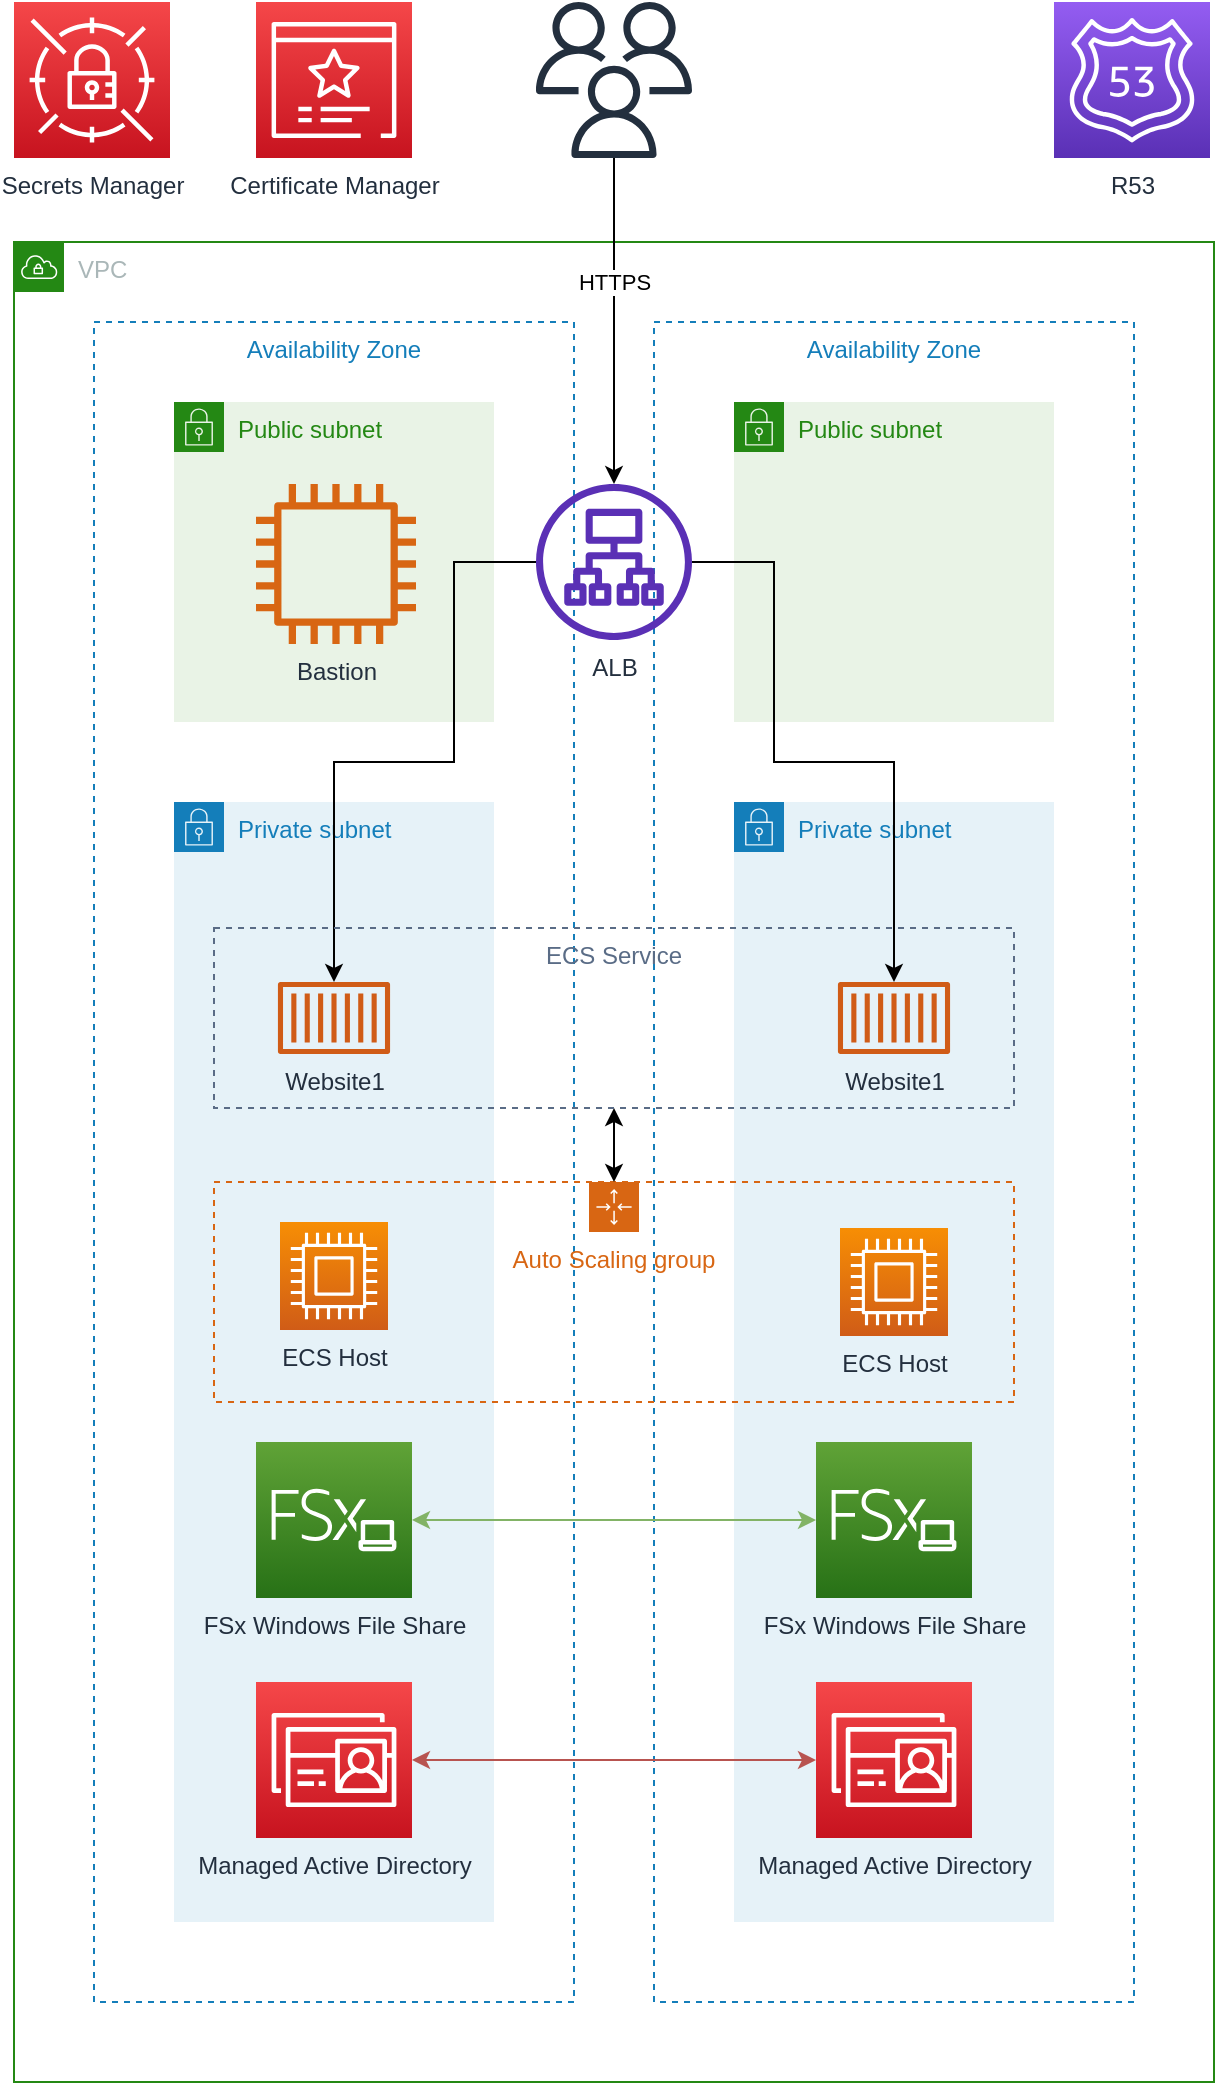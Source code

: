 <mxfile version="14.1.8" type="device"><diagram id="b8nLp0aj_8l7PoPpVjC_" name="Page-1"><mxGraphModel dx="2066" dy="1140" grid="1" gridSize="10" guides="1" tooltips="1" connect="1" arrows="1" fold="1" page="1" pageScale="1" pageWidth="1654" pageHeight="1169" math="0" shadow="0"><root><mxCell id="0"/><mxCell id="1" parent="0"/><mxCell id="IYjWLFw2t5RuF4kbSRXd-6" value="VPC" style="points=[[0,0],[0.25,0],[0.5,0],[0.75,0],[1,0],[1,0.25],[1,0.5],[1,0.75],[1,1],[0.75,1],[0.5,1],[0.25,1],[0,1],[0,0.75],[0,0.5],[0,0.25]];outlineConnect=0;gradientColor=none;html=1;whiteSpace=wrap;fontSize=12;fontStyle=0;shape=mxgraph.aws4.group;grIcon=mxgraph.aws4.group_vpc;strokeColor=#248814;fillColor=none;verticalAlign=top;align=left;spacingLeft=30;fontColor=#AAB7B8;dashed=0;" vertex="1" parent="1"><mxGeometry x="200" y="160" width="600" height="920" as="geometry"/></mxCell><mxCell id="IYjWLFw2t5RuF4kbSRXd-16" value="Availability Zone" style="fillColor=none;strokeColor=#147EBA;dashed=1;verticalAlign=top;fontStyle=0;fontColor=#147EBA;" vertex="1" parent="1"><mxGeometry x="520" y="200" width="240" height="840" as="geometry"/></mxCell><mxCell id="IYjWLFw2t5RuF4kbSRXd-18" value="Private subnet" style="points=[[0,0],[0.25,0],[0.5,0],[0.75,0],[1,0],[1,0.25],[1,0.5],[1,0.75],[1,1],[0.75,1],[0.5,1],[0.25,1],[0,1],[0,0.75],[0,0.5],[0,0.25]];outlineConnect=0;gradientColor=none;html=1;whiteSpace=wrap;fontSize=12;fontStyle=0;shape=mxgraph.aws4.group;grIcon=mxgraph.aws4.group_security_group;grStroke=0;strokeColor=#147EBA;fillColor=#E6F2F8;verticalAlign=top;align=left;spacingLeft=30;fontColor=#147EBA;dashed=0;" vertex="1" parent="1"><mxGeometry x="560" y="440" width="160" height="560" as="geometry"/></mxCell><mxCell id="IYjWLFw2t5RuF4kbSRXd-1" value="Availability Zone" style="fillColor=none;strokeColor=#147EBA;dashed=1;verticalAlign=top;fontStyle=0;fontColor=#147EBA;" vertex="1" parent="1"><mxGeometry x="240" y="200" width="240" height="840" as="geometry"/></mxCell><mxCell id="IYjWLFw2t5RuF4kbSRXd-4" value="Public subnet" style="points=[[0,0],[0.25,0],[0.5,0],[0.75,0],[1,0],[1,0.25],[1,0.5],[1,0.75],[1,1],[0.75,1],[0.5,1],[0.25,1],[0,1],[0,0.75],[0,0.5],[0,0.25]];outlineConnect=0;gradientColor=none;html=1;whiteSpace=wrap;fontSize=12;fontStyle=0;shape=mxgraph.aws4.group;grIcon=mxgraph.aws4.group_security_group;grStroke=0;strokeColor=#248814;fillColor=#E9F3E6;verticalAlign=top;align=left;spacingLeft=30;fontColor=#248814;dashed=0;" vertex="1" parent="1"><mxGeometry x="280" y="240" width="160" height="160" as="geometry"/></mxCell><mxCell id="IYjWLFw2t5RuF4kbSRXd-5" value="Private subnet" style="points=[[0,0],[0.25,0],[0.5,0],[0.75,0],[1,0],[1,0.25],[1,0.5],[1,0.75],[1,1],[0.75,1],[0.5,1],[0.25,1],[0,1],[0,0.75],[0,0.5],[0,0.25]];outlineConnect=0;gradientColor=none;html=1;whiteSpace=wrap;fontSize=12;fontStyle=0;shape=mxgraph.aws4.group;grIcon=mxgraph.aws4.group_security_group;grStroke=0;strokeColor=#147EBA;fillColor=#E6F2F8;verticalAlign=top;align=left;spacingLeft=30;fontColor=#147EBA;dashed=0;" vertex="1" parent="1"><mxGeometry x="280" y="440" width="160" height="560" as="geometry"/></mxCell><mxCell id="IYjWLFw2t5RuF4kbSRXd-7" value="Secrets Manager" style="outlineConnect=0;fontColor=#232F3E;gradientColor=#F54749;gradientDirection=north;fillColor=#C7131F;strokeColor=#ffffff;dashed=0;verticalLabelPosition=bottom;verticalAlign=top;align=center;html=1;fontSize=12;fontStyle=0;aspect=fixed;shape=mxgraph.aws4.resourceIcon;resIcon=mxgraph.aws4.secrets_manager;" vertex="1" parent="1"><mxGeometry x="200" y="40" width="78" height="78" as="geometry"/></mxCell><mxCell id="IYjWLFw2t5RuF4kbSRXd-9" value="R53" style="outlineConnect=0;fontColor=#232F3E;gradientColor=#945DF2;gradientDirection=north;fillColor=#5A30B5;strokeColor=#ffffff;dashed=0;verticalLabelPosition=bottom;verticalAlign=top;align=center;html=1;fontSize=12;fontStyle=0;aspect=fixed;shape=mxgraph.aws4.resourceIcon;resIcon=mxgraph.aws4.route_53;" vertex="1" parent="1"><mxGeometry x="720" y="40" width="78" height="78" as="geometry"/></mxCell><mxCell id="IYjWLFw2t5RuF4kbSRXd-38" value="" style="edgeStyle=orthogonalEdgeStyle;rounded=0;orthogonalLoop=1;jettySize=auto;html=1;startArrow=none;startFill=0;" edge="1" parent="1" source="IYjWLFw2t5RuF4kbSRXd-10" target="IYjWLFw2t5RuF4kbSRXd-28"><mxGeometry relative="1" as="geometry"><Array as="points"><mxPoint x="420" y="320"/><mxPoint x="420" y="420"/><mxPoint x="360" y="420"/></Array></mxGeometry></mxCell><mxCell id="IYjWLFw2t5RuF4kbSRXd-10" value="ALB" style="outlineConnect=0;fontColor=#232F3E;gradientColor=none;fillColor=#5A30B5;strokeColor=none;dashed=0;verticalLabelPosition=bottom;verticalAlign=top;align=center;html=1;fontSize=12;fontStyle=0;aspect=fixed;pointerEvents=1;shape=mxgraph.aws4.application_load_balancer;" vertex="1" parent="1"><mxGeometry x="461" y="281" width="78" height="78" as="geometry"/></mxCell><mxCell id="IYjWLFw2t5RuF4kbSRXd-11" value="Certificate Manager" style="outlineConnect=0;fontColor=#232F3E;gradientColor=#F54749;gradientDirection=north;fillColor=#C7131F;strokeColor=#ffffff;dashed=0;verticalLabelPosition=bottom;verticalAlign=top;align=center;html=1;fontSize=12;fontStyle=0;aspect=fixed;shape=mxgraph.aws4.resourceIcon;resIcon=mxgraph.aws4.certificate_manager_3;" vertex="1" parent="1"><mxGeometry x="321" y="40" width="78" height="78" as="geometry"/></mxCell><mxCell id="IYjWLFw2t5RuF4kbSRXd-12" value="FSx Windows File Share" style="outlineConnect=0;fontColor=#232F3E;gradientColor=#60A337;gradientDirection=north;fillColor=#277116;strokeColor=#ffffff;dashed=0;verticalLabelPosition=bottom;verticalAlign=top;align=center;html=1;fontSize=12;fontStyle=0;aspect=fixed;shape=mxgraph.aws4.resourceIcon;resIcon=mxgraph.aws4.fsx_for_windows_file_server;" vertex="1" parent="1"><mxGeometry x="321" y="760" width="78" height="78" as="geometry"/></mxCell><mxCell id="IYjWLFw2t5RuF4kbSRXd-14" value="Managed Active Directory" style="outlineConnect=0;fontColor=#232F3E;gradientColor=#F54749;gradientDirection=north;fillColor=#C7131F;strokeColor=#ffffff;dashed=0;verticalLabelPosition=bottom;verticalAlign=top;align=center;html=1;fontSize=12;fontStyle=0;aspect=fixed;shape=mxgraph.aws4.resourceIcon;resIcon=mxgraph.aws4.directory_service;" vertex="1" parent="1"><mxGeometry x="321" y="880" width="78" height="78" as="geometry"/></mxCell><mxCell id="IYjWLFw2t5RuF4kbSRXd-17" value="Public subnet" style="points=[[0,0],[0.25,0],[0.5,0],[0.75,0],[1,0],[1,0.25],[1,0.5],[1,0.75],[1,1],[0.75,1],[0.5,1],[0.25,1],[0,1],[0,0.75],[0,0.5],[0,0.25]];outlineConnect=0;gradientColor=none;html=1;whiteSpace=wrap;fontSize=12;fontStyle=0;shape=mxgraph.aws4.group;grIcon=mxgraph.aws4.group_security_group;grStroke=0;strokeColor=#248814;fillColor=#E9F3E6;verticalAlign=top;align=left;spacingLeft=30;fontColor=#248814;dashed=0;" vertex="1" parent="1"><mxGeometry x="560" y="240" width="160" height="160" as="geometry"/></mxCell><mxCell id="IYjWLFw2t5RuF4kbSRXd-19" value="FSx Windows File Share" style="outlineConnect=0;fontColor=#232F3E;gradientColor=#60A337;gradientDirection=north;fillColor=#277116;strokeColor=#ffffff;dashed=0;verticalLabelPosition=bottom;verticalAlign=top;align=center;html=1;fontSize=12;fontStyle=0;aspect=fixed;shape=mxgraph.aws4.resourceIcon;resIcon=mxgraph.aws4.fsx_for_windows_file_server;" vertex="1" parent="1"><mxGeometry x="601" y="760" width="78" height="78" as="geometry"/></mxCell><mxCell id="IYjWLFw2t5RuF4kbSRXd-21" value="Managed Active Directory" style="outlineConnect=0;fontColor=#232F3E;gradientColor=#F54749;gradientDirection=north;fillColor=#C7131F;strokeColor=#ffffff;dashed=0;verticalLabelPosition=bottom;verticalAlign=top;align=center;html=1;fontSize=12;fontStyle=0;aspect=fixed;shape=mxgraph.aws4.resourceIcon;resIcon=mxgraph.aws4.directory_service;" vertex="1" parent="1"><mxGeometry x="601" y="880" width="78" height="78" as="geometry"/></mxCell><mxCell id="IYjWLFw2t5RuF4kbSRXd-23" value="" style="edgeStyle=orthogonalEdgeStyle;rounded=0;orthogonalLoop=1;jettySize=auto;html=1;startArrow=classic;startFill=1;fillColor=#d5e8d4;strokeColor=#82b366;" edge="1" parent="1" source="IYjWLFw2t5RuF4kbSRXd-12" target="IYjWLFw2t5RuF4kbSRXd-19"><mxGeometry relative="1" as="geometry"><mxPoint x="479" y="799" as="targetPoint"/></mxGeometry></mxCell><mxCell id="IYjWLFw2t5RuF4kbSRXd-24" value="" style="edgeStyle=orthogonalEdgeStyle;rounded=0;orthogonalLoop=1;jettySize=auto;html=1;startArrow=classic;startFill=1;fillColor=#f8cecc;strokeColor=#b85450;" edge="1" parent="1" source="IYjWLFw2t5RuF4kbSRXd-14" target="IYjWLFw2t5RuF4kbSRXd-21"><mxGeometry relative="1" as="geometry"><mxPoint x="409" y="809" as="sourcePoint"/><mxPoint x="611" y="809" as="targetPoint"/></mxGeometry></mxCell><mxCell id="IYjWLFw2t5RuF4kbSRXd-27" value="Bastion" style="outlineConnect=0;fontColor=#232F3E;gradientColor=none;fillColor=#D86613;strokeColor=none;dashed=0;verticalLabelPosition=bottom;verticalAlign=top;align=center;html=1;fontSize=12;fontStyle=0;aspect=fixed;pointerEvents=1;shape=mxgraph.aws4.instance2;" vertex="1" parent="1"><mxGeometry x="321" y="281" width="80" height="80" as="geometry"/></mxCell><mxCell id="IYjWLFw2t5RuF4kbSRXd-15" value="Auto Scaling group" style="points=[[0,0],[0.25,0],[0.5,0],[0.75,0],[1,0],[1,0.25],[1,0.5],[1,0.75],[1,1],[0.75,1],[0.5,1],[0.25,1],[0,1],[0,0.75],[0,0.5],[0,0.25]];outlineConnect=0;gradientColor=none;html=1;whiteSpace=wrap;fontSize=12;fontStyle=0;shape=mxgraph.aws4.groupCenter;grIcon=mxgraph.aws4.group_auto_scaling_group;grStroke=1;strokeColor=#D86613;fillColor=none;verticalAlign=top;align=center;fontColor=#D86613;dashed=1;spacingTop=25;" vertex="1" parent="1"><mxGeometry x="300" y="630" width="400" height="110" as="geometry"/></mxCell><mxCell id="IYjWLFw2t5RuF4kbSRXd-13" value="ECS Host" style="outlineConnect=0;fontColor=#232F3E;gradientColor=#F78E04;gradientDirection=north;fillColor=#D05C17;strokeColor=#ffffff;dashed=0;verticalLabelPosition=bottom;verticalAlign=top;align=center;html=1;fontSize=12;fontStyle=0;aspect=fixed;shape=mxgraph.aws4.resourceIcon;resIcon=mxgraph.aws4.compute;" vertex="1" parent="1"><mxGeometry x="333" y="650" width="54" height="54" as="geometry"/></mxCell><mxCell id="IYjWLFw2t5RuF4kbSRXd-30" value="ECS Host" style="outlineConnect=0;fontColor=#232F3E;gradientColor=#F78E04;gradientDirection=north;fillColor=#D05C17;strokeColor=#ffffff;dashed=0;verticalLabelPosition=bottom;verticalAlign=top;align=center;html=1;fontSize=12;fontStyle=0;aspect=fixed;shape=mxgraph.aws4.resourceIcon;resIcon=mxgraph.aws4.compute;" vertex="1" parent="1"><mxGeometry x="613" y="653" width="54" height="54" as="geometry"/></mxCell><mxCell id="IYjWLFw2t5RuF4kbSRXd-35" value="" style="edgeStyle=orthogonalEdgeStyle;rounded=0;orthogonalLoop=1;jettySize=auto;html=1;startArrow=classic;startFill=1;" edge="1" parent="1" source="IYjWLFw2t5RuF4kbSRXd-32" target="IYjWLFw2t5RuF4kbSRXd-15"><mxGeometry relative="1" as="geometry"/></mxCell><mxCell id="IYjWLFw2t5RuF4kbSRXd-32" value="ECS Service" style="fillColor=none;strokeColor=#5A6C86;dashed=1;verticalAlign=top;fontStyle=0;fontColor=#5A6C86;" vertex="1" parent="1"><mxGeometry x="300" y="503" width="400" height="90" as="geometry"/></mxCell><mxCell id="IYjWLFw2t5RuF4kbSRXd-28" value="Website1" style="outlineConnect=0;fontColor=#232F3E;gradientColor=none;fillColor=#D05C17;strokeColor=none;dashed=0;verticalLabelPosition=bottom;verticalAlign=top;align=center;html=1;fontSize=12;fontStyle=0;aspect=fixed;pointerEvents=1;shape=mxgraph.aws4.container_1;" vertex="1" parent="1"><mxGeometry x="331.92" y="530" width="56.16" height="36" as="geometry"/></mxCell><mxCell id="IYjWLFw2t5RuF4kbSRXd-33" value="Website1" style="outlineConnect=0;fontColor=#232F3E;gradientColor=none;fillColor=#D05C17;strokeColor=none;dashed=0;verticalLabelPosition=bottom;verticalAlign=top;align=center;html=1;fontSize=12;fontStyle=0;aspect=fixed;pointerEvents=1;shape=mxgraph.aws4.container_1;" vertex="1" parent="1"><mxGeometry x="611.92" y="530" width="56.16" height="36" as="geometry"/></mxCell><mxCell id="IYjWLFw2t5RuF4kbSRXd-39" value="" style="edgeStyle=orthogonalEdgeStyle;rounded=0;orthogonalLoop=1;jettySize=auto;html=1;startArrow=none;startFill=0;" edge="1" parent="1" source="IYjWLFw2t5RuF4kbSRXd-10" target="IYjWLFw2t5RuF4kbSRXd-33"><mxGeometry relative="1" as="geometry"><mxPoint x="510" y="369" as="sourcePoint"/><mxPoint x="370" y="540.031" as="targetPoint"/><Array as="points"><mxPoint x="580" y="320"/><mxPoint x="580" y="420"/><mxPoint x="640" y="420"/></Array></mxGeometry></mxCell><mxCell id="IYjWLFw2t5RuF4kbSRXd-41" value="" style="edgeStyle=orthogonalEdgeStyle;rounded=0;orthogonalLoop=1;jettySize=auto;html=1;startArrow=none;startFill=0;" edge="1" parent="1" source="IYjWLFw2t5RuF4kbSRXd-40" target="IYjWLFw2t5RuF4kbSRXd-10"><mxGeometry relative="1" as="geometry"/></mxCell><mxCell id="IYjWLFw2t5RuF4kbSRXd-42" value="HTTPS" style="edgeLabel;html=1;align=center;verticalAlign=middle;resizable=0;points=[];" vertex="1" connectable="0" parent="IYjWLFw2t5RuF4kbSRXd-41"><mxGeometry x="-0.816" y="-2" relative="1" as="geometry"><mxPoint x="2" y="47" as="offset"/></mxGeometry></mxCell><mxCell id="IYjWLFw2t5RuF4kbSRXd-40" value="" style="outlineConnect=0;fontColor=#232F3E;gradientColor=none;fillColor=#232F3E;strokeColor=none;dashed=0;verticalLabelPosition=bottom;verticalAlign=top;align=center;html=1;fontSize=12;fontStyle=0;aspect=fixed;pointerEvents=1;shape=mxgraph.aws4.users;" vertex="1" parent="1"><mxGeometry x="461" y="40" width="78" height="78" as="geometry"/></mxCell></root></mxGraphModel></diagram></mxfile>